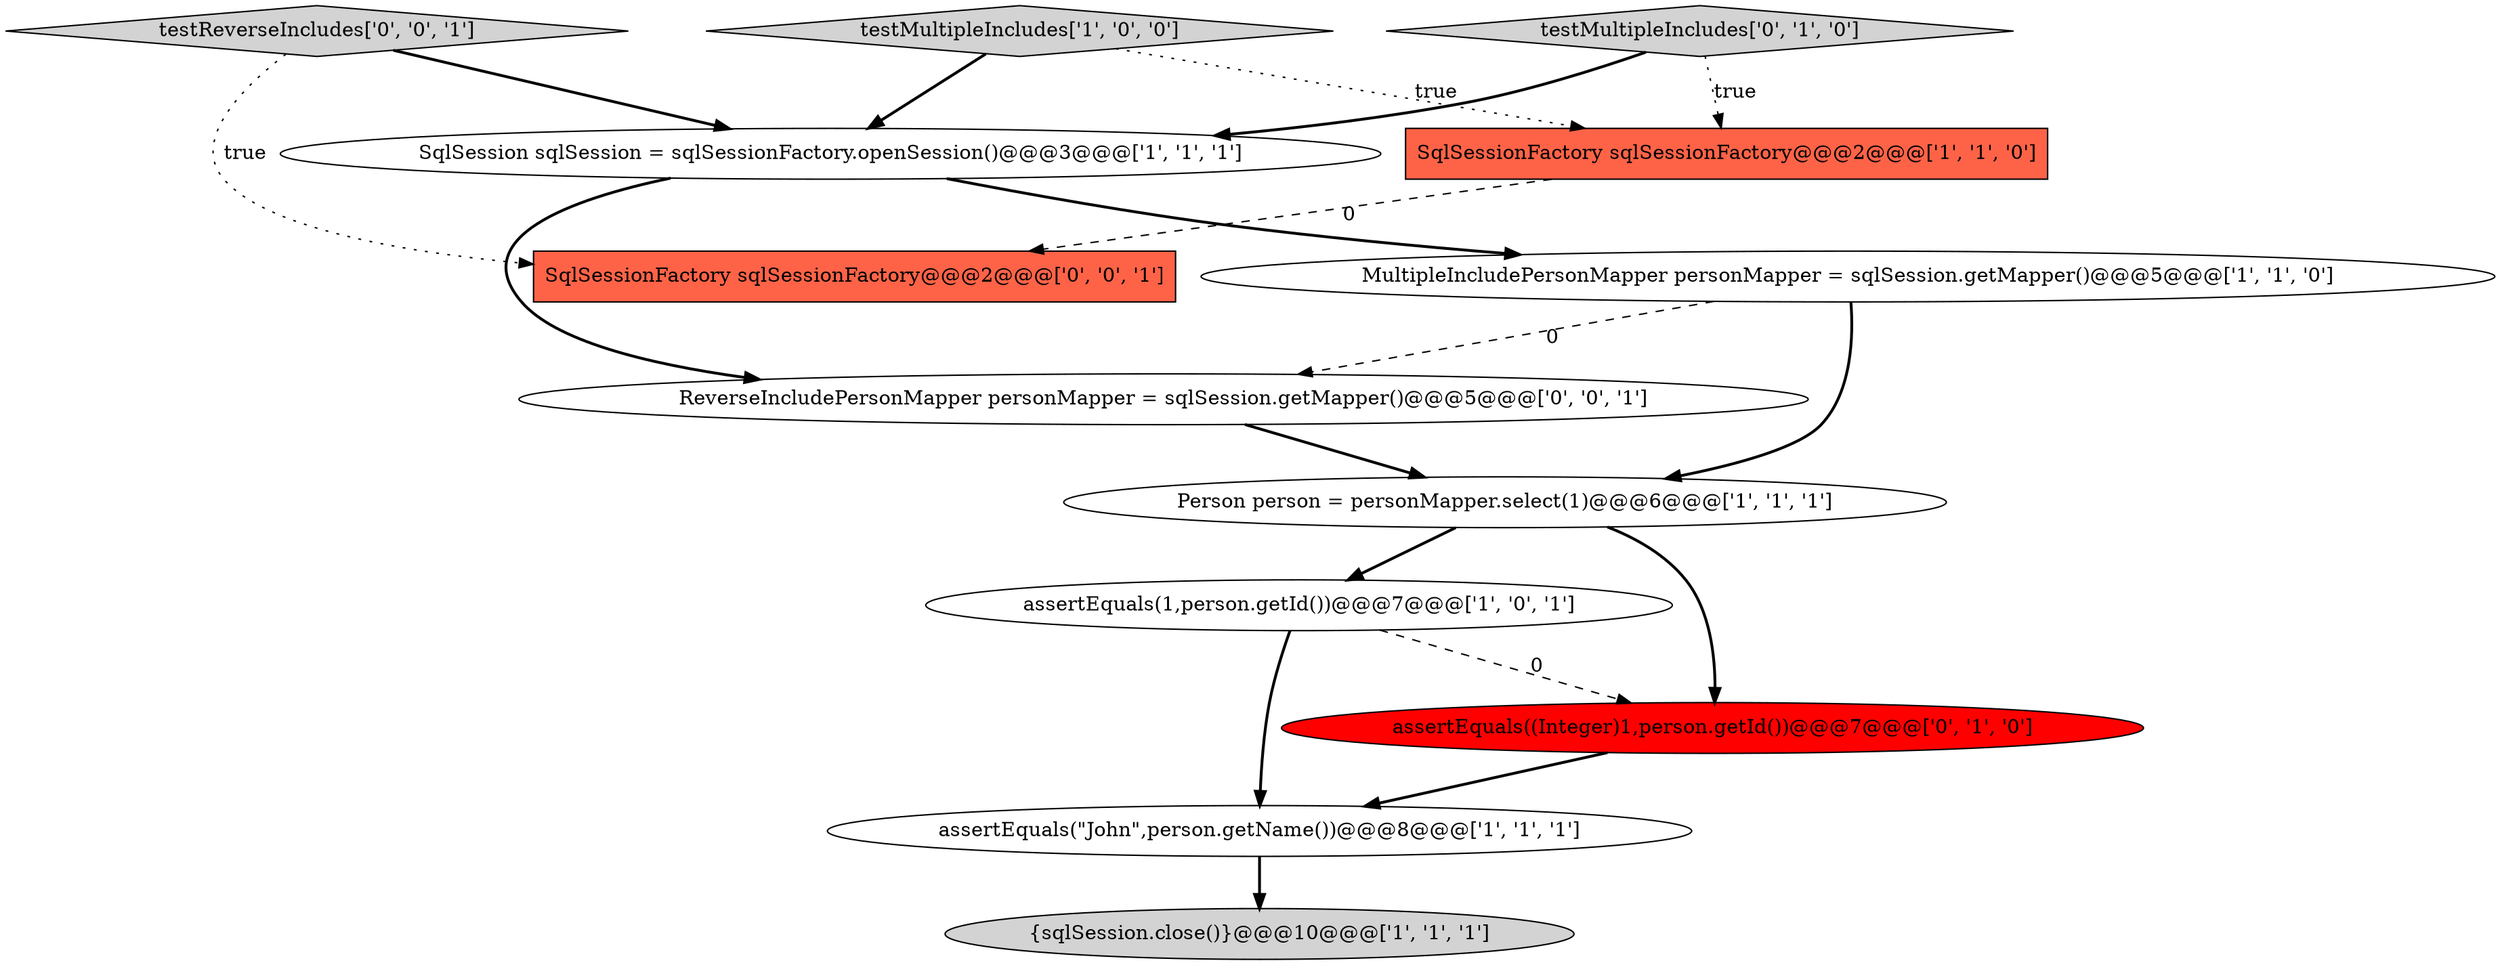digraph {
4 [style = filled, label = "SqlSession sqlSession = sqlSessionFactory.openSession()@@@3@@@['1', '1', '1']", fillcolor = white, shape = ellipse image = "AAA0AAABBB1BBB"];
6 [style = filled, label = "Person person = personMapper.select(1)@@@6@@@['1', '1', '1']", fillcolor = white, shape = ellipse image = "AAA0AAABBB1BBB"];
0 [style = filled, label = "testMultipleIncludes['1', '0', '0']", fillcolor = lightgray, shape = diamond image = "AAA0AAABBB1BBB"];
12 [style = filled, label = "SqlSessionFactory sqlSessionFactory@@@2@@@['0', '0', '1']", fillcolor = tomato, shape = box image = "AAA0AAABBB3BBB"];
3 [style = filled, label = "SqlSessionFactory sqlSessionFactory@@@2@@@['1', '1', '0']", fillcolor = tomato, shape = box image = "AAA0AAABBB1BBB"];
5 [style = filled, label = "assertEquals(1,person.getId())@@@7@@@['1', '0', '1']", fillcolor = white, shape = ellipse image = "AAA0AAABBB1BBB"];
10 [style = filled, label = "testReverseIncludes['0', '0', '1']", fillcolor = lightgray, shape = diamond image = "AAA0AAABBB3BBB"];
8 [style = filled, label = "testMultipleIncludes['0', '1', '0']", fillcolor = lightgray, shape = diamond image = "AAA0AAABBB2BBB"];
7 [style = filled, label = "assertEquals(\"John\",person.getName())@@@8@@@['1', '1', '1']", fillcolor = white, shape = ellipse image = "AAA0AAABBB1BBB"];
9 [style = filled, label = "assertEquals((Integer)1,person.getId())@@@7@@@['0', '1', '0']", fillcolor = red, shape = ellipse image = "AAA1AAABBB2BBB"];
2 [style = filled, label = "MultipleIncludePersonMapper personMapper = sqlSession.getMapper()@@@5@@@['1', '1', '0']", fillcolor = white, shape = ellipse image = "AAA0AAABBB1BBB"];
11 [style = filled, label = "ReverseIncludePersonMapper personMapper = sqlSession.getMapper()@@@5@@@['0', '0', '1']", fillcolor = white, shape = ellipse image = "AAA0AAABBB3BBB"];
1 [style = filled, label = "{sqlSession.close()}@@@10@@@['1', '1', '1']", fillcolor = lightgray, shape = ellipse image = "AAA0AAABBB1BBB"];
5->7 [style = bold, label=""];
2->11 [style = dashed, label="0"];
6->5 [style = bold, label=""];
5->9 [style = dashed, label="0"];
10->12 [style = dotted, label="true"];
0->3 [style = dotted, label="true"];
7->1 [style = bold, label=""];
4->2 [style = bold, label=""];
8->4 [style = bold, label=""];
6->9 [style = bold, label=""];
3->12 [style = dashed, label="0"];
4->11 [style = bold, label=""];
9->7 [style = bold, label=""];
0->4 [style = bold, label=""];
2->6 [style = bold, label=""];
8->3 [style = dotted, label="true"];
11->6 [style = bold, label=""];
10->4 [style = bold, label=""];
}
